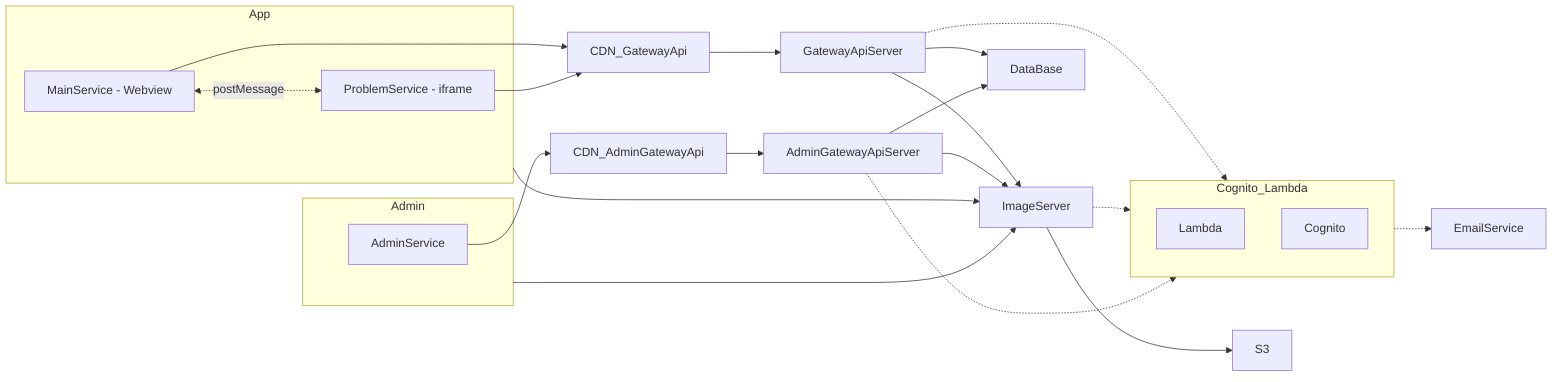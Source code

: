 %% 전체 흐름
graph LR
    %% __START APP
    MainService["MainService - Webview"]
    ProblemService["ProblemService - iframe"]

    MainService --> CDN_GatewayApi
    MainService <-.-> |postMessage| ProblemService
    ProblemService --> CDN_GatewayApi

    subgraph "App"
        MainService
        ProblemService
    end

    App --> ImageServer
    %% __END APP

    %% __START Lambda
    Lambda

    %% __END Lambda

    %% __START CDN_GatewayApi
    CDN_GatewayApi --> GatewayApiServer

    %% __END CDN_GatewayApi

    %% __START Gateway API
    GatewayApiServer -.-> Cognito_Lambda
    GatewayApiServer --> DataBase
    GatewayApiServer --> ImageServer
    %% __END Gateway API

    %% __START ImageServer
    ImageServer -.-> Cognito_Lambda
    ImageServer --> S3
    %% __END ImageServer

    %% __START Cognito
    Cognito
    %% __END Cognito

    subgraph "Cognito_Lambda"
        Cognito
        Lambda
    end

    Cognito_Lambda -.-> EmailService
    %% __START EmailService
    EmailService
    %% __END EmailService

    %% __START AdminService
    AdminService --> CDN_AdminGatewayApi
    Admin --> ImageServer

    subgraph "Admin"
        AdminService
    end
    %% __END AdminService

    %% __START CDN_GatewayApi
    CDN_AdminGatewayApi --> AdminGatewayApiServer

    %% __END CDN_GatewayApi

    %% __START Admin Gateway API
    AdminGatewayApiServer -.-> Cognito_Lambda
    AdminGatewayApiServer --> DataBase
    AdminGatewayApiServer --> ImageServer
    %% __END Admin Gateway API